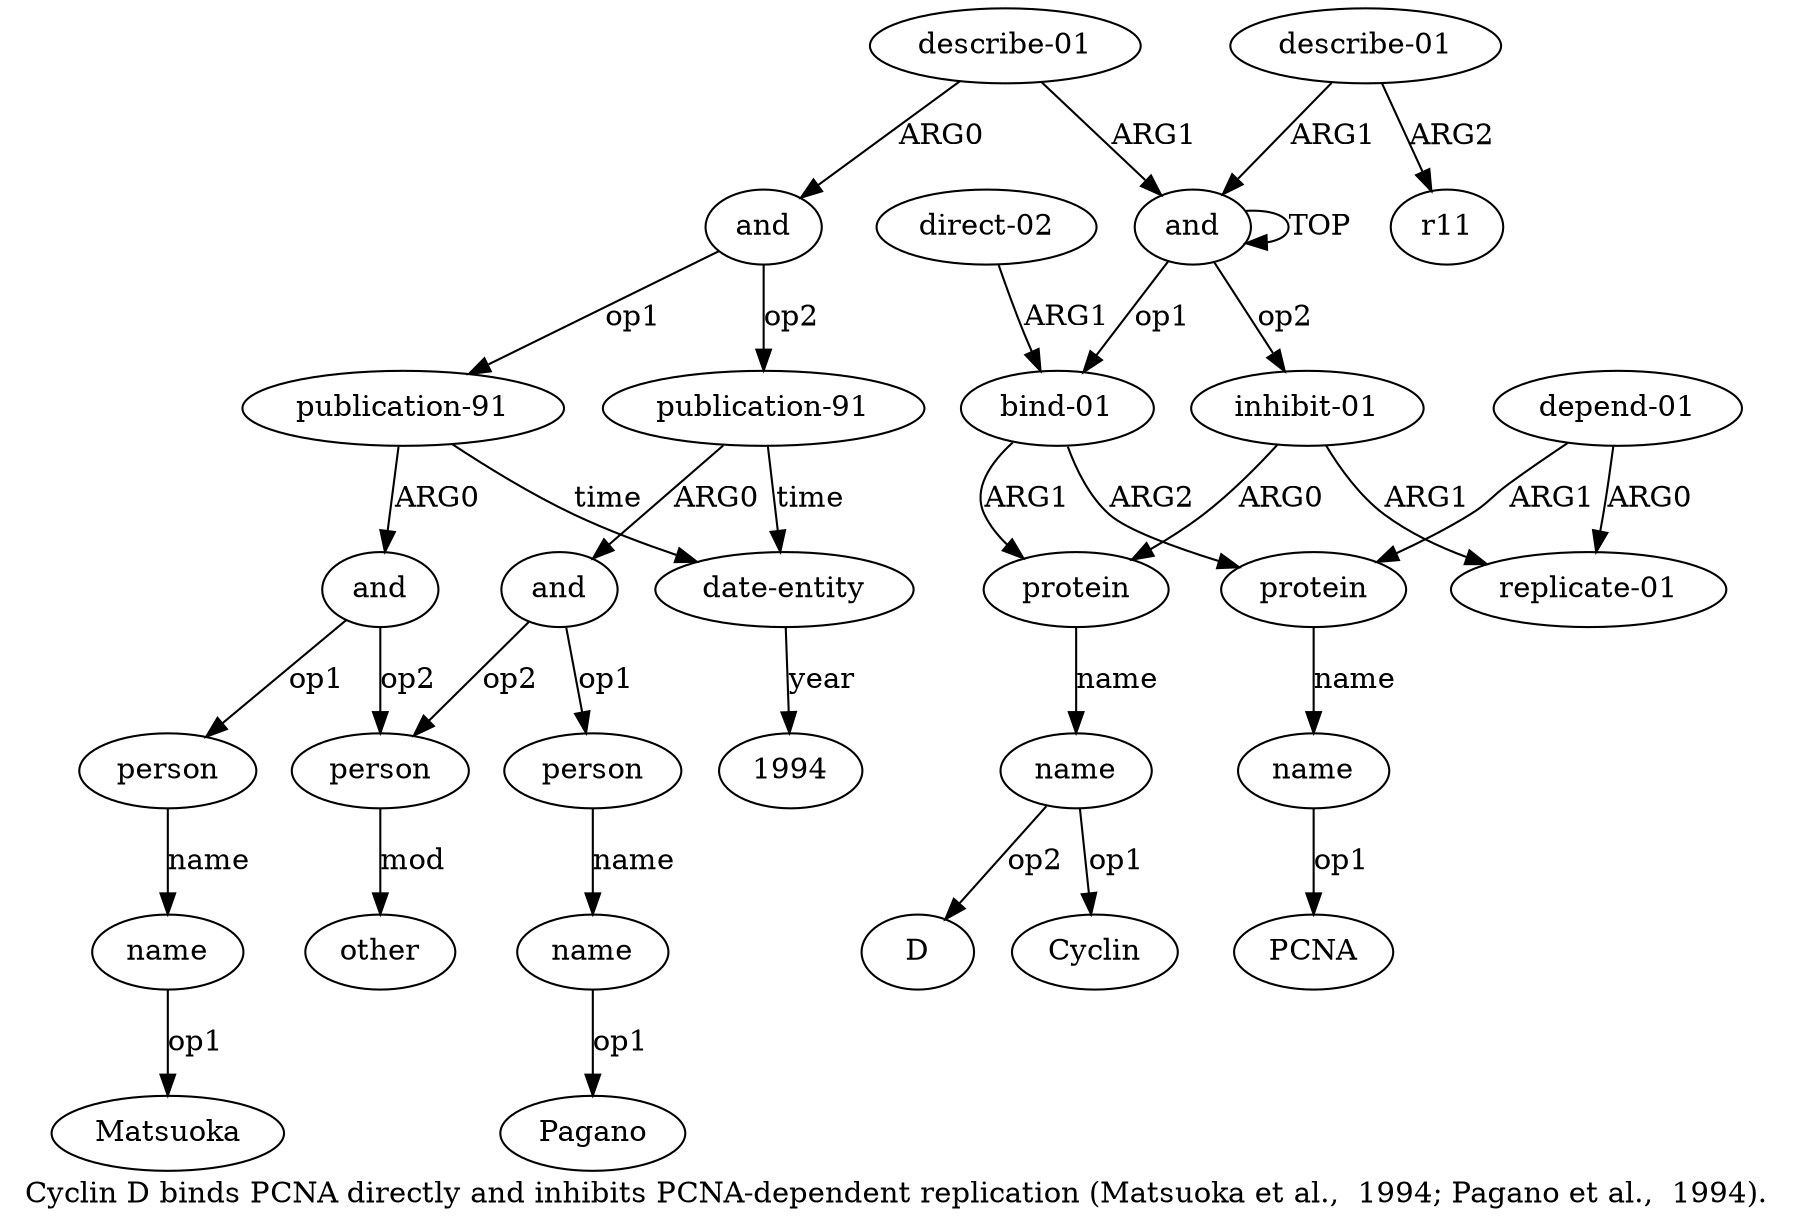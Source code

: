 digraph  {
	graph [label="Cyclin D binds PCNA directly and inhibits PCNA-dependent replication (Matsuoka et al.,  1994; Pagano et al.,  1994)."];
	node [label="\N"];
	a20	 [color=black,
		gold_ind=20,
		gold_label=and,
		label=and,
		test_ind=20,
		test_label=and];
	a21	 [color=black,
		gold_ind=21,
		gold_label=person,
		label=person,
		test_ind=21,
		test_label=person];
	a20 -> a21 [key=0,
	color=black,
	gold_label=op1,
	label=op1,
	test_label=op1];
a16 [color=black,
	gold_ind=16,
	gold_label=person,
	label=person,
	test_ind=16,
	test_label=person];
a20 -> a16 [key=0,
color=black,
gold_label=op2,
label=op2,
test_label=op2];
a22 [color=black,
gold_ind=22,
gold_label=name,
label=name,
test_ind=22,
test_label=name];
a21 -> a22 [key=0,
color=black,
gold_label=name,
label=name,
test_label=name];
"a22 Pagano" [color=black,
gold_ind=-1,
gold_label=Pagano,
label=Pagano,
test_ind=-1,
test_label=Pagano];
a22 -> "a22 Pagano" [key=0,
color=black,
gold_label=op1,
label=op1,
test_label=op1];
a23 [color=black,
gold_ind=23,
gold_label="describe-01",
label="describe-01",
test_ind=23,
test_label="describe-01"];
a24 [color=black,
gold_ind=24,
gold_label=r11,
label=r11,
test_ind=24,
test_label=r11];
a23 -> a24 [key=0,
color=black,
gold_label=ARG2,
label=ARG2,
test_label=ARG2];
a0 [color=black,
gold_ind=0,
gold_label=and,
label=and,
test_ind=0,
test_label=and];
a23 -> a0 [key=0,
color=black,
gold_label=ARG1,
label=ARG1,
test_label=ARG1];
"a5 PCNA" [color=black,
gold_ind=-1,
gold_label=PCNA,
label=PCNA,
test_ind=-1,
test_label=PCNA];
"a15 Matsuoka" [color=black,
gold_ind=-1,
gold_label=Matsuoka,
label=Matsuoka,
test_ind=-1,
test_label=Matsuoka];
"a18 1994" [color=black,
gold_ind=-1,
gold_label=1994,
label=1994,
test_ind=-1,
test_label=1994];
"a3 D" [color=black,
gold_ind=-1,
gold_label=D,
label=D,
test_ind=-1,
test_label=D];
"a3 Cyclin" [color=black,
gold_ind=-1,
gold_label=Cyclin,
label=Cyclin,
test_ind=-1,
test_label=Cyclin];
a15 [color=black,
gold_ind=15,
gold_label=name,
label=name,
test_ind=15,
test_label=name];
a15 -> "a15 Matsuoka" [key=0,
color=black,
gold_label=op1,
label=op1,
test_label=op1];
a14 [color=black,
gold_ind=14,
gold_label=person,
label=person,
test_ind=14,
test_label=person];
a14 -> a15 [key=0,
color=black,
gold_label=name,
label=name,
test_label=name];
a17 [color=black,
gold_ind=17,
gold_label=other,
label=other,
test_ind=17,
test_label=other];
a16 -> a17 [key=0,
color=black,
gold_label=mod,
label=mod,
test_label=mod];
a11 [color=black,
gold_ind=11,
gold_label=and,
label=and,
test_ind=11,
test_label=and];
a12 [color=black,
gold_ind=12,
gold_label="publication-91",
label="publication-91",
test_ind=12,
test_label="publication-91"];
a11 -> a12 [key=0,
color=black,
gold_label=op1,
label=op1,
test_label=op1];
a19 [color=black,
gold_ind=19,
gold_label="publication-91",
label="publication-91",
test_ind=19,
test_label="publication-91"];
a11 -> a19 [key=0,
color=black,
gold_label=op2,
label=op2,
test_label=op2];
a10 [color=black,
gold_ind=10,
gold_label="describe-01",
label="describe-01",
test_ind=10,
test_label="describe-01"];
a10 -> a11 [key=0,
color=black,
gold_label=ARG0,
label=ARG0,
test_label=ARG0];
a10 -> a0 [key=0,
color=black,
gold_label=ARG1,
label=ARG1,
test_label=ARG1];
a13 [color=black,
gold_ind=13,
gold_label=and,
label=and,
test_ind=13,
test_label=and];
a13 -> a14 [key=0,
color=black,
gold_label=op1,
label=op1,
test_label=op1];
a13 -> a16 [key=0,
color=black,
gold_label=op2,
label=op2,
test_label=op2];
a12 -> a13 [key=0,
color=black,
gold_label=ARG0,
label=ARG0,
test_label=ARG0];
a18 [color=black,
gold_ind=18,
gold_label="date-entity",
label="date-entity",
test_ind=18,
test_label="date-entity"];
a12 -> a18 [key=0,
color=black,
gold_label=time,
label=time,
test_label=time];
a19 -> a20 [key=0,
color=black,
gold_label=ARG0,
label=ARG0,
test_label=ARG0];
a19 -> a18 [key=0,
color=black,
gold_label=time,
label=time,
test_label=time];
a18 -> "a18 1994" [key=0,
color=black,
gold_label=year,
label=year,
test_label=year];
a1 [color=black,
gold_ind=1,
gold_label="bind-01",
label="bind-01",
test_ind=1,
test_label="bind-01"];
a2 [color=black,
gold_ind=2,
gold_label=protein,
label=protein,
test_ind=2,
test_label=protein];
a1 -> a2 [key=0,
color=black,
gold_label=ARG1,
label=ARG1,
test_label=ARG1];
a4 [color=black,
gold_ind=4,
gold_label=protein,
label=protein,
test_ind=4,
test_label=protein];
a1 -> a4 [key=0,
color=black,
gold_label=ARG2,
label=ARG2,
test_label=ARG2];
a0 -> a1 [key=0,
color=black,
gold_label=op1,
label=op1,
test_label=op1];
a0 -> a0 [key=0,
color=black,
gold_label=TOP,
label=TOP,
test_label=TOP];
a7 [color=black,
gold_ind=7,
gold_label="inhibit-01",
label="inhibit-01",
test_ind=7,
test_label="inhibit-01"];
a0 -> a7 [key=0,
color=black,
gold_label=op2,
label=op2,
test_label=op2];
a3 [color=black,
gold_ind=3,
gold_label=name,
label=name,
test_ind=3,
test_label=name];
a3 -> "a3 D" [key=0,
color=black,
gold_label=op2,
label=op2,
test_label=op2];
a3 -> "a3 Cyclin" [key=0,
color=black,
gold_label=op1,
label=op1,
test_label=op1];
a2 -> a3 [key=0,
color=black,
gold_label=name,
label=name,
test_label=name];
a5 [color=black,
gold_ind=5,
gold_label=name,
label=name,
test_ind=5,
test_label=name];
a5 -> "a5 PCNA" [key=0,
color=black,
gold_label=op1,
label=op1,
test_label=op1];
a4 -> a5 [key=0,
color=black,
gold_label=name,
label=name,
test_label=name];
a7 -> a2 [key=0,
color=black,
gold_label=ARG0,
label=ARG0,
test_label=ARG0];
a8 [color=black,
gold_ind=8,
gold_label="replicate-01",
label="replicate-01",
test_ind=8,
test_label="replicate-01"];
a7 -> a8 [key=0,
color=black,
gold_label=ARG1,
label=ARG1,
test_label=ARG1];
a6 [color=black,
gold_ind=6,
gold_label="direct-02",
label="direct-02",
test_ind=6,
test_label="direct-02"];
a6 -> a1 [key=0,
color=black,
gold_label=ARG1,
label=ARG1,
test_label=ARG1];
a9 [color=black,
gold_ind=9,
gold_label="depend-01",
label="depend-01",
test_ind=9,
test_label="depend-01"];
a9 -> a4 [key=0,
color=black,
gold_label=ARG1,
label=ARG1,
test_label=ARG1];
a9 -> a8 [key=0,
color=black,
gold_label=ARG0,
label=ARG0,
test_label=ARG0];
}
